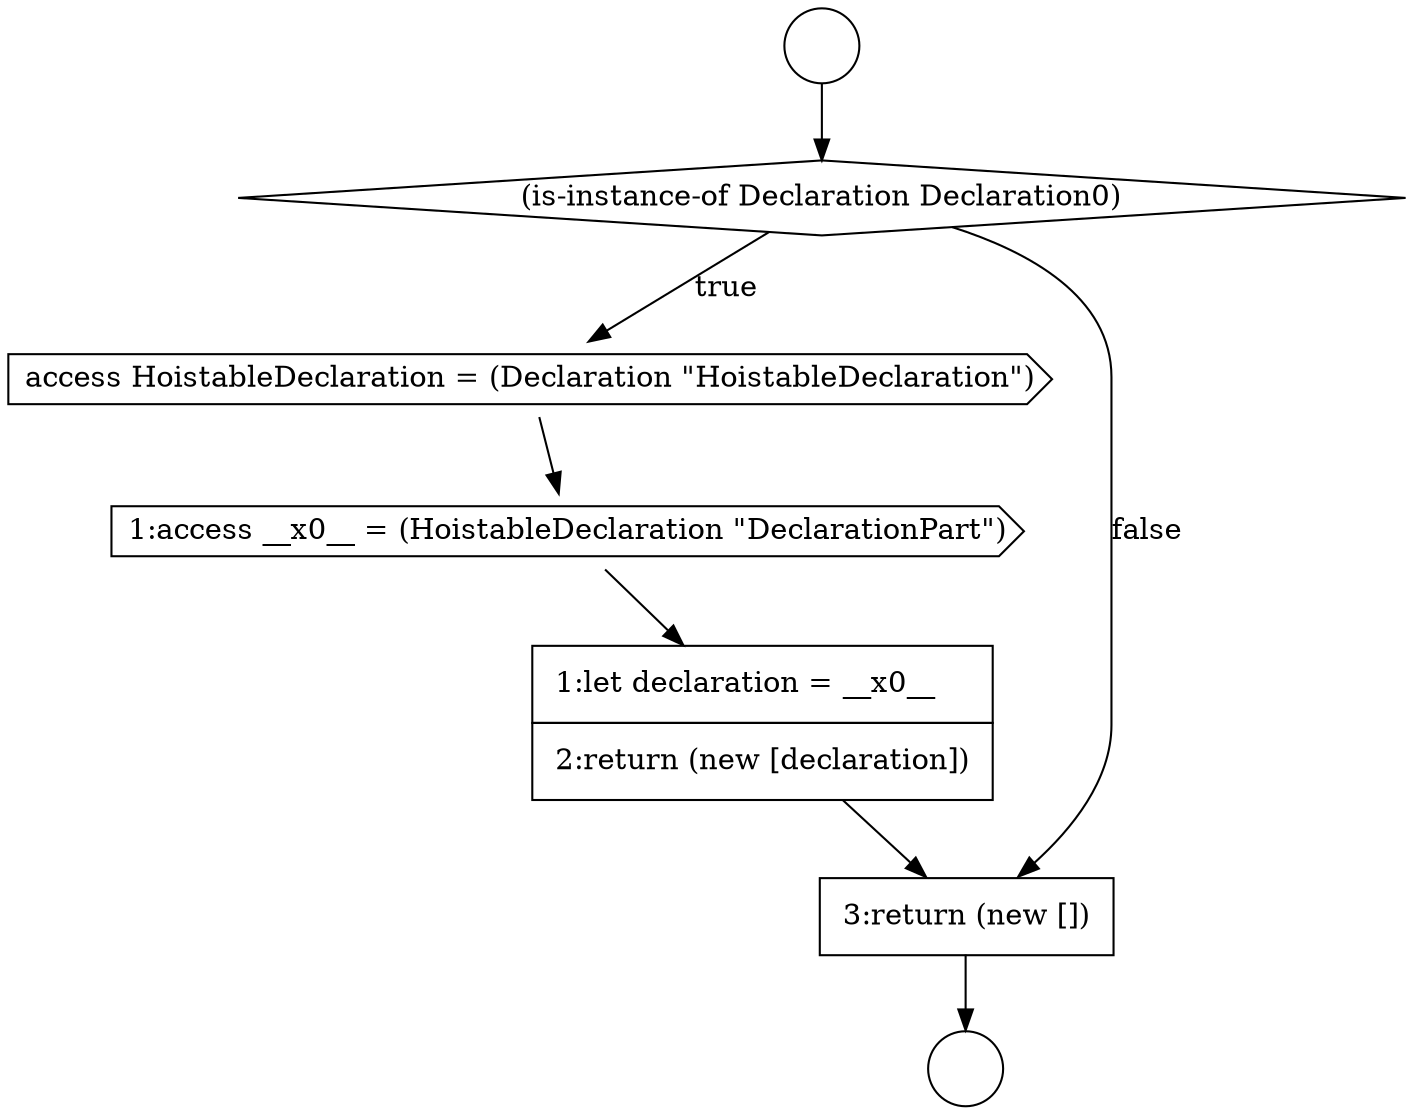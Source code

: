 digraph {
  node5778 [shape=cds, label=<<font color="black">access HoistableDeclaration = (Declaration &quot;HoistableDeclaration&quot;)</font>> color="black" fillcolor="white" style=filled]
  node5779 [shape=cds, label=<<font color="black">1:access __x0__ = (HoistableDeclaration &quot;DeclarationPart&quot;)</font>> color="black" fillcolor="white" style=filled]
  node5776 [shape=circle label=" " color="black" fillcolor="white" style=filled]
  node5780 [shape=none, margin=0, label=<<font color="black">
    <table border="0" cellborder="1" cellspacing="0" cellpadding="10">
      <tr><td align="left">1:let declaration = __x0__</td></tr>
      <tr><td align="left">2:return (new [declaration])</td></tr>
    </table>
  </font>> color="black" fillcolor="white" style=filled]
  node5775 [shape=circle label=" " color="black" fillcolor="white" style=filled]
  node5777 [shape=diamond, label=<<font color="black">(is-instance-of Declaration Declaration0)</font>> color="black" fillcolor="white" style=filled]
  node5781 [shape=none, margin=0, label=<<font color="black">
    <table border="0" cellborder="1" cellspacing="0" cellpadding="10">
      <tr><td align="left">3:return (new [])</td></tr>
    </table>
  </font>> color="black" fillcolor="white" style=filled]
  node5780 -> node5781 [ color="black"]
  node5777 -> node5778 [label=<<font color="black">true</font>> color="black"]
  node5777 -> node5781 [label=<<font color="black">false</font>> color="black"]
  node5775 -> node5777 [ color="black"]
  node5778 -> node5779 [ color="black"]
  node5781 -> node5776 [ color="black"]
  node5779 -> node5780 [ color="black"]
}
